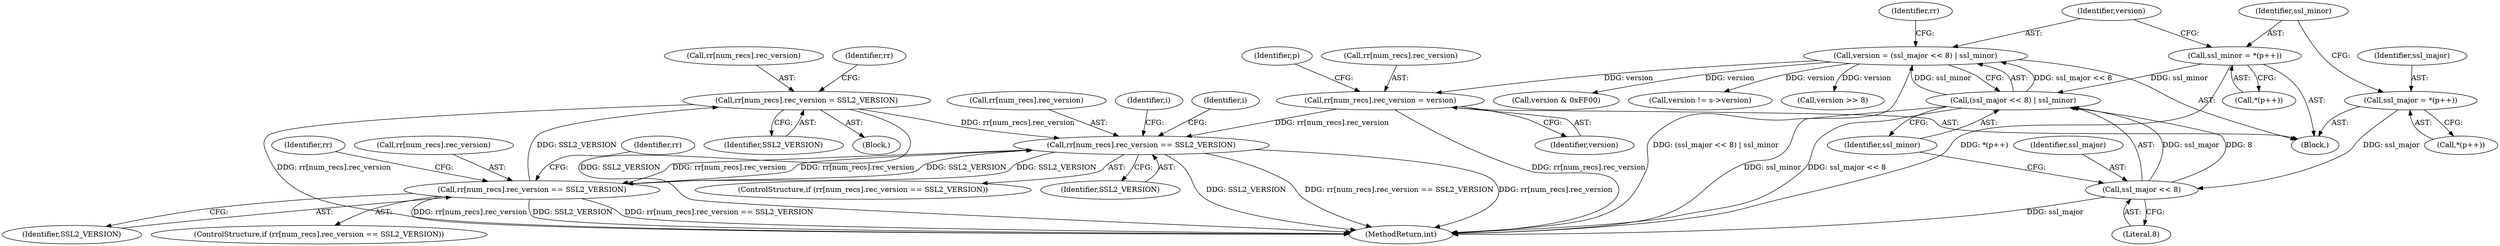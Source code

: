 digraph "0_openssl_4ad93618d26a3ea23d36ad5498ff4f59eff3a4d2_1@array" {
"1000277" [label="(Call,rr[num_recs].rec_version = SSL2_VERSION)"];
"1000611" [label="(Call,rr[num_recs].rec_version == SSL2_VERSION)"];
"1000557" [label="(Call,rr[num_recs].rec_version == SSL2_VERSION)"];
"1000378" [label="(Call,rr[num_recs].rec_version = version)"];
"1000371" [label="(Call,version = (ssl_major << 8) | ssl_minor)"];
"1000373" [label="(Call,(ssl_major << 8) | ssl_minor)"];
"1000374" [label="(Call,ssl_major << 8)"];
"1000361" [label="(Call,ssl_major = *(p++))"];
"1000366" [label="(Call,ssl_minor = *(p++))"];
"1000277" [label="(Call,rr[num_recs].rec_version = SSL2_VERSION)"];
"1000283" [label="(Identifier,SSL2_VERSION)"];
"1000361" [label="(Call,ssl_major = *(p++))"];
"1000610" [label="(ControlStructure,if (rr[num_recs].rec_version == SSL2_VERSION))"];
"1000378" [label="(Call,rr[num_recs].rec_version = version)"];
"1000366" [label="(Call,ssl_minor = *(p++))"];
"1000372" [label="(Identifier,version)"];
"1000277" [label="(Call,rr[num_recs].rec_version = SSL2_VERSION)"];
"1000367" [label="(Identifier,ssl_minor)"];
"1000368" [label="(Call,*(p++))"];
"1000558" [label="(Call,rr[num_recs].rec_version)"];
"1000386" [label="(Identifier,p)"];
"1000638" [label="(Identifier,rr)"];
"1000381" [label="(Identifier,rr)"];
"1000557" [label="(Call,rr[num_recs].rec_version == SSL2_VERSION)"];
"1000337" [label="(Block,)"];
"1000622" [label="(Identifier,rr)"];
"1000377" [label="(Identifier,ssl_minor)"];
"1001197" [label="(MethodReturn,int)"];
"1000269" [label="(Block,)"];
"1000415" [label="(Call,version & 0xFF00)"];
"1000374" [label="(Call,ssl_major << 8)"];
"1000566" [label="(Identifier,i)"];
"1000363" [label="(Call,*(p++))"];
"1000611" [label="(Call,rr[num_recs].rec_version == SSL2_VERSION)"];
"1000376" [label="(Literal,8)"];
"1000375" [label="(Identifier,ssl_major)"];
"1000384" [label="(Identifier,version)"];
"1000579" [label="(Identifier,i)"];
"1000373" [label="(Call,(ssl_major << 8) | ssl_minor)"];
"1000371" [label="(Call,version = (ssl_major << 8) | ssl_minor)"];
"1000362" [label="(Identifier,ssl_major)"];
"1000556" [label="(ControlStructure,if (rr[num_recs].rec_version == SSL2_VERSION))"];
"1000287" [label="(Identifier,rr)"];
"1000617" [label="(Identifier,SSL2_VERSION)"];
"1000398" [label="(Call,version != s->version)"];
"1000612" [label="(Call,rr[num_recs].rec_version)"];
"1000278" [label="(Call,rr[num_recs].rec_version)"];
"1000563" [label="(Identifier,SSL2_VERSION)"];
"1000449" [label="(Call,version >> 8)"];
"1000379" [label="(Call,rr[num_recs].rec_version)"];
"1000277" -> "1000269"  [label="AST: "];
"1000277" -> "1000283"  [label="CFG: "];
"1000278" -> "1000277"  [label="AST: "];
"1000283" -> "1000277"  [label="AST: "];
"1000287" -> "1000277"  [label="CFG: "];
"1000277" -> "1001197"  [label="DDG: rr[num_recs].rec_version"];
"1000277" -> "1001197"  [label="DDG: SSL2_VERSION"];
"1000611" -> "1000277"  [label="DDG: SSL2_VERSION"];
"1000277" -> "1000557"  [label="DDG: rr[num_recs].rec_version"];
"1000611" -> "1000610"  [label="AST: "];
"1000611" -> "1000617"  [label="CFG: "];
"1000612" -> "1000611"  [label="AST: "];
"1000617" -> "1000611"  [label="AST: "];
"1000622" -> "1000611"  [label="CFG: "];
"1000638" -> "1000611"  [label="CFG: "];
"1000611" -> "1001197"  [label="DDG: SSL2_VERSION"];
"1000611" -> "1001197"  [label="DDG: rr[num_recs].rec_version == SSL2_VERSION"];
"1000611" -> "1001197"  [label="DDG: rr[num_recs].rec_version"];
"1000611" -> "1000557"  [label="DDG: rr[num_recs].rec_version"];
"1000611" -> "1000557"  [label="DDG: SSL2_VERSION"];
"1000557" -> "1000611"  [label="DDG: rr[num_recs].rec_version"];
"1000557" -> "1000611"  [label="DDG: SSL2_VERSION"];
"1000557" -> "1000556"  [label="AST: "];
"1000557" -> "1000563"  [label="CFG: "];
"1000558" -> "1000557"  [label="AST: "];
"1000563" -> "1000557"  [label="AST: "];
"1000566" -> "1000557"  [label="CFG: "];
"1000579" -> "1000557"  [label="CFG: "];
"1000557" -> "1001197"  [label="DDG: SSL2_VERSION"];
"1000557" -> "1001197"  [label="DDG: rr[num_recs].rec_version == SSL2_VERSION"];
"1000557" -> "1001197"  [label="DDG: rr[num_recs].rec_version"];
"1000378" -> "1000557"  [label="DDG: rr[num_recs].rec_version"];
"1000378" -> "1000337"  [label="AST: "];
"1000378" -> "1000384"  [label="CFG: "];
"1000379" -> "1000378"  [label="AST: "];
"1000384" -> "1000378"  [label="AST: "];
"1000386" -> "1000378"  [label="CFG: "];
"1000378" -> "1001197"  [label="DDG: rr[num_recs].rec_version"];
"1000371" -> "1000378"  [label="DDG: version"];
"1000371" -> "1000337"  [label="AST: "];
"1000371" -> "1000373"  [label="CFG: "];
"1000372" -> "1000371"  [label="AST: "];
"1000373" -> "1000371"  [label="AST: "];
"1000381" -> "1000371"  [label="CFG: "];
"1000371" -> "1001197"  [label="DDG: (ssl_major << 8) | ssl_minor"];
"1000373" -> "1000371"  [label="DDG: ssl_major << 8"];
"1000373" -> "1000371"  [label="DDG: ssl_minor"];
"1000371" -> "1000398"  [label="DDG: version"];
"1000371" -> "1000415"  [label="DDG: version"];
"1000371" -> "1000449"  [label="DDG: version"];
"1000373" -> "1000377"  [label="CFG: "];
"1000374" -> "1000373"  [label="AST: "];
"1000377" -> "1000373"  [label="AST: "];
"1000373" -> "1001197"  [label="DDG: ssl_minor"];
"1000373" -> "1001197"  [label="DDG: ssl_major << 8"];
"1000374" -> "1000373"  [label="DDG: ssl_major"];
"1000374" -> "1000373"  [label="DDG: 8"];
"1000366" -> "1000373"  [label="DDG: ssl_minor"];
"1000374" -> "1000376"  [label="CFG: "];
"1000375" -> "1000374"  [label="AST: "];
"1000376" -> "1000374"  [label="AST: "];
"1000377" -> "1000374"  [label="CFG: "];
"1000374" -> "1001197"  [label="DDG: ssl_major"];
"1000361" -> "1000374"  [label="DDG: ssl_major"];
"1000361" -> "1000337"  [label="AST: "];
"1000361" -> "1000363"  [label="CFG: "];
"1000362" -> "1000361"  [label="AST: "];
"1000363" -> "1000361"  [label="AST: "];
"1000367" -> "1000361"  [label="CFG: "];
"1000366" -> "1000337"  [label="AST: "];
"1000366" -> "1000368"  [label="CFG: "];
"1000367" -> "1000366"  [label="AST: "];
"1000368" -> "1000366"  [label="AST: "];
"1000372" -> "1000366"  [label="CFG: "];
"1000366" -> "1001197"  [label="DDG: *(p++)"];
}
